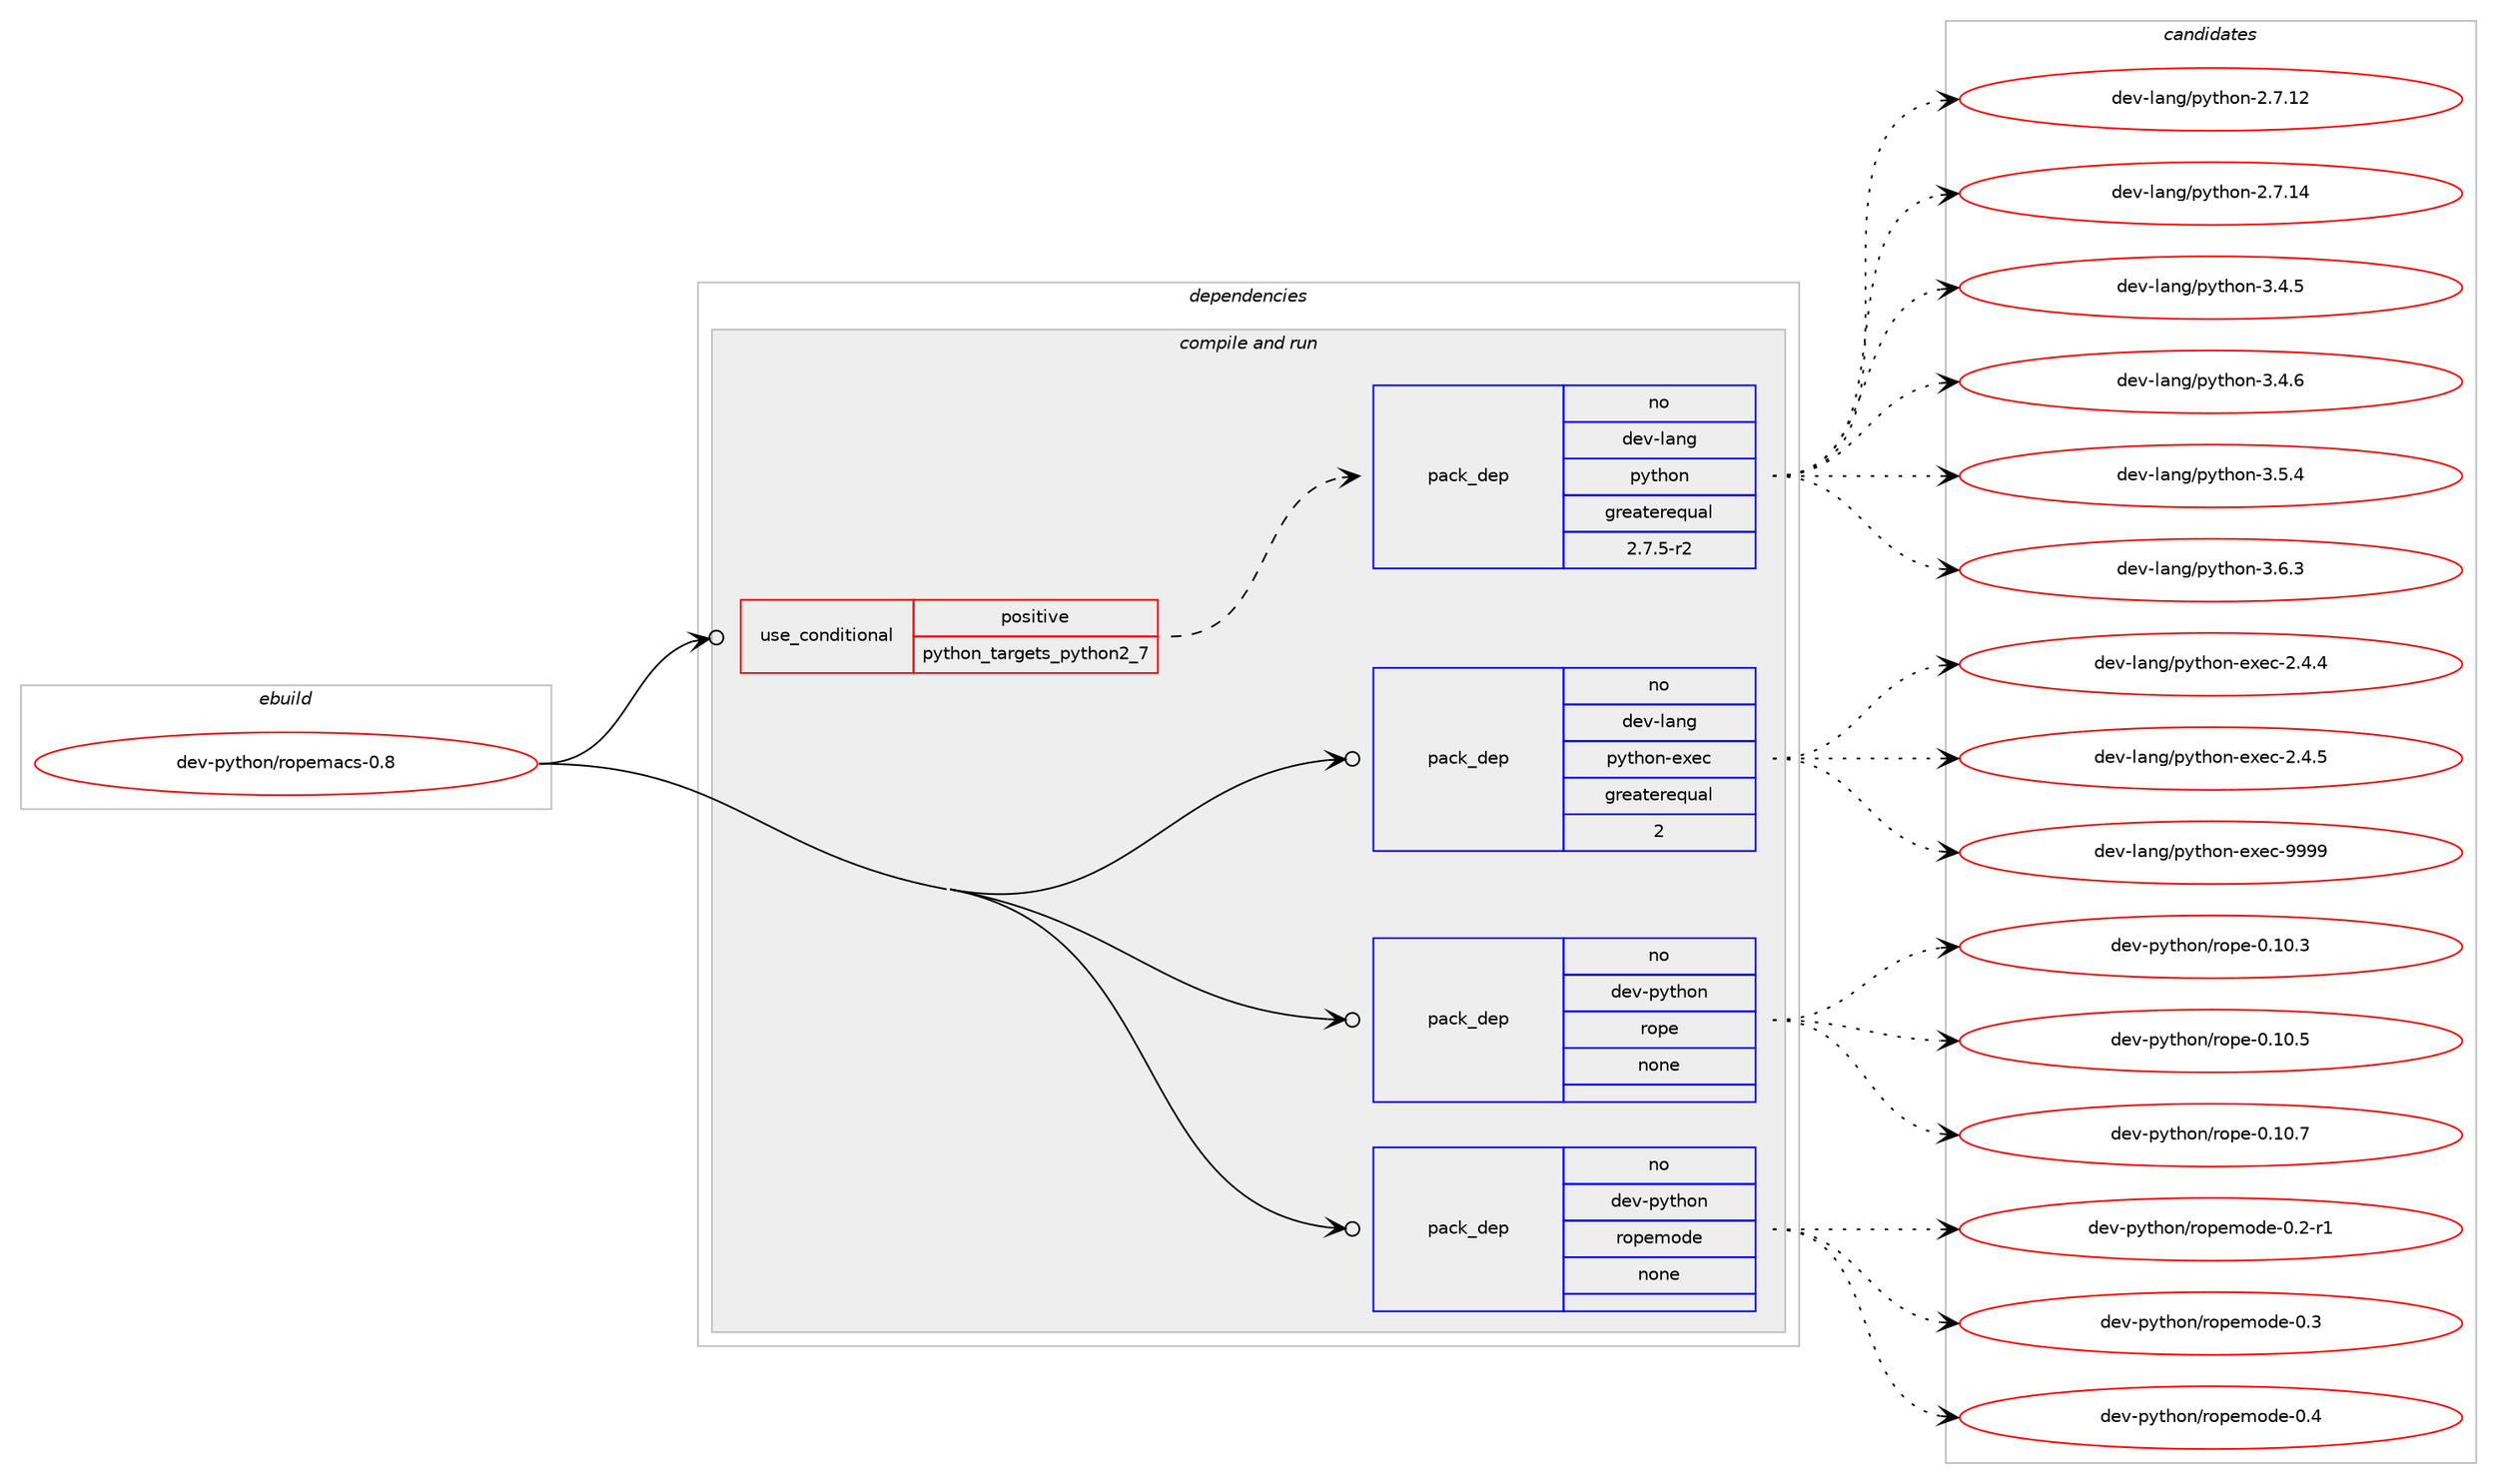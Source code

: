 digraph prolog {

# *************
# Graph options
# *************

newrank=true;
concentrate=true;
compound=true;
graph [rankdir=LR,fontname=Helvetica,fontsize=10,ranksep=1.5];#, ranksep=2.5, nodesep=0.2];
edge  [arrowhead=vee];
node  [fontname=Helvetica,fontsize=10];

# **********
# The ebuild
# **********

subgraph cluster_leftcol {
color=gray;
rank=same;
label=<<i>ebuild</i>>;
id [label="dev-python/ropemacs-0.8", color=red, width=4, href="../dev-python/ropemacs-0.8.svg"];
}

# ****************
# The dependencies
# ****************

subgraph cluster_midcol {
color=gray;
label=<<i>dependencies</i>>;
subgraph cluster_compile {
fillcolor="#eeeeee";
style=filled;
label=<<i>compile</i>>;
}
subgraph cluster_compileandrun {
fillcolor="#eeeeee";
style=filled;
label=<<i>compile and run</i>>;
subgraph cond41169 {
dependency185872 [label=<<TABLE BORDER="0" CELLBORDER="1" CELLSPACING="0" CELLPADDING="4"><TR><TD ROWSPAN="3" CELLPADDING="10">use_conditional</TD></TR><TR><TD>positive</TD></TR><TR><TD>python_targets_python2_7</TD></TR></TABLE>>, shape=none, color=red];
subgraph pack140749 {
dependency185873 [label=<<TABLE BORDER="0" CELLBORDER="1" CELLSPACING="0" CELLPADDING="4" WIDTH="220"><TR><TD ROWSPAN="6" CELLPADDING="30">pack_dep</TD></TR><TR><TD WIDTH="110">no</TD></TR><TR><TD>dev-lang</TD></TR><TR><TD>python</TD></TR><TR><TD>greaterequal</TD></TR><TR><TD>2.7.5-r2</TD></TR></TABLE>>, shape=none, color=blue];
}
dependency185872:e -> dependency185873:w [weight=20,style="dashed",arrowhead="vee"];
}
id:e -> dependency185872:w [weight=20,style="solid",arrowhead="odotvee"];
subgraph pack140750 {
dependency185874 [label=<<TABLE BORDER="0" CELLBORDER="1" CELLSPACING="0" CELLPADDING="4" WIDTH="220"><TR><TD ROWSPAN="6" CELLPADDING="30">pack_dep</TD></TR><TR><TD WIDTH="110">no</TD></TR><TR><TD>dev-lang</TD></TR><TR><TD>python-exec</TD></TR><TR><TD>greaterequal</TD></TR><TR><TD>2</TD></TR></TABLE>>, shape=none, color=blue];
}
id:e -> dependency185874:w [weight=20,style="solid",arrowhead="odotvee"];
subgraph pack140751 {
dependency185875 [label=<<TABLE BORDER="0" CELLBORDER="1" CELLSPACING="0" CELLPADDING="4" WIDTH="220"><TR><TD ROWSPAN="6" CELLPADDING="30">pack_dep</TD></TR><TR><TD WIDTH="110">no</TD></TR><TR><TD>dev-python</TD></TR><TR><TD>rope</TD></TR><TR><TD>none</TD></TR><TR><TD></TD></TR></TABLE>>, shape=none, color=blue];
}
id:e -> dependency185875:w [weight=20,style="solid",arrowhead="odotvee"];
subgraph pack140752 {
dependency185876 [label=<<TABLE BORDER="0" CELLBORDER="1" CELLSPACING="0" CELLPADDING="4" WIDTH="220"><TR><TD ROWSPAN="6" CELLPADDING="30">pack_dep</TD></TR><TR><TD WIDTH="110">no</TD></TR><TR><TD>dev-python</TD></TR><TR><TD>ropemode</TD></TR><TR><TD>none</TD></TR><TR><TD></TD></TR></TABLE>>, shape=none, color=blue];
}
id:e -> dependency185876:w [weight=20,style="solid",arrowhead="odotvee"];
}
subgraph cluster_run {
fillcolor="#eeeeee";
style=filled;
label=<<i>run</i>>;
}
}

# **************
# The candidates
# **************

subgraph cluster_choices {
rank=same;
color=gray;
label=<<i>candidates</i>>;

subgraph choice140749 {
color=black;
nodesep=1;
choice10010111845108971101034711212111610411111045504655464950 [label="dev-lang/python-2.7.12", color=red, width=4,href="../dev-lang/python-2.7.12.svg"];
choice10010111845108971101034711212111610411111045504655464952 [label="dev-lang/python-2.7.14", color=red, width=4,href="../dev-lang/python-2.7.14.svg"];
choice100101118451089711010347112121116104111110455146524653 [label="dev-lang/python-3.4.5", color=red, width=4,href="../dev-lang/python-3.4.5.svg"];
choice100101118451089711010347112121116104111110455146524654 [label="dev-lang/python-3.4.6", color=red, width=4,href="../dev-lang/python-3.4.6.svg"];
choice100101118451089711010347112121116104111110455146534652 [label="dev-lang/python-3.5.4", color=red, width=4,href="../dev-lang/python-3.5.4.svg"];
choice100101118451089711010347112121116104111110455146544651 [label="dev-lang/python-3.6.3", color=red, width=4,href="../dev-lang/python-3.6.3.svg"];
dependency185873:e -> choice10010111845108971101034711212111610411111045504655464950:w [style=dotted,weight="100"];
dependency185873:e -> choice10010111845108971101034711212111610411111045504655464952:w [style=dotted,weight="100"];
dependency185873:e -> choice100101118451089711010347112121116104111110455146524653:w [style=dotted,weight="100"];
dependency185873:e -> choice100101118451089711010347112121116104111110455146524654:w [style=dotted,weight="100"];
dependency185873:e -> choice100101118451089711010347112121116104111110455146534652:w [style=dotted,weight="100"];
dependency185873:e -> choice100101118451089711010347112121116104111110455146544651:w [style=dotted,weight="100"];
}
subgraph choice140750 {
color=black;
nodesep=1;
choice1001011184510897110103471121211161041111104510112010199455046524652 [label="dev-lang/python-exec-2.4.4", color=red, width=4,href="../dev-lang/python-exec-2.4.4.svg"];
choice1001011184510897110103471121211161041111104510112010199455046524653 [label="dev-lang/python-exec-2.4.5", color=red, width=4,href="../dev-lang/python-exec-2.4.5.svg"];
choice10010111845108971101034711212111610411111045101120101994557575757 [label="dev-lang/python-exec-9999", color=red, width=4,href="../dev-lang/python-exec-9999.svg"];
dependency185874:e -> choice1001011184510897110103471121211161041111104510112010199455046524652:w [style=dotted,weight="100"];
dependency185874:e -> choice1001011184510897110103471121211161041111104510112010199455046524653:w [style=dotted,weight="100"];
dependency185874:e -> choice10010111845108971101034711212111610411111045101120101994557575757:w [style=dotted,weight="100"];
}
subgraph choice140751 {
color=black;
nodesep=1;
choice100101118451121211161041111104711411111210145484649484651 [label="dev-python/rope-0.10.3", color=red, width=4,href="../dev-python/rope-0.10.3.svg"];
choice100101118451121211161041111104711411111210145484649484653 [label="dev-python/rope-0.10.5", color=red, width=4,href="../dev-python/rope-0.10.5.svg"];
choice100101118451121211161041111104711411111210145484649484655 [label="dev-python/rope-0.10.7", color=red, width=4,href="../dev-python/rope-0.10.7.svg"];
dependency185875:e -> choice100101118451121211161041111104711411111210145484649484651:w [style=dotted,weight="100"];
dependency185875:e -> choice100101118451121211161041111104711411111210145484649484653:w [style=dotted,weight="100"];
dependency185875:e -> choice100101118451121211161041111104711411111210145484649484655:w [style=dotted,weight="100"];
}
subgraph choice140752 {
color=black;
nodesep=1;
choice1001011184511212111610411111047114111112101109111100101454846504511449 [label="dev-python/ropemode-0.2-r1", color=red, width=4,href="../dev-python/ropemode-0.2-r1.svg"];
choice100101118451121211161041111104711411111210110911110010145484651 [label="dev-python/ropemode-0.3", color=red, width=4,href="../dev-python/ropemode-0.3.svg"];
choice100101118451121211161041111104711411111210110911110010145484652 [label="dev-python/ropemode-0.4", color=red, width=4,href="../dev-python/ropemode-0.4.svg"];
dependency185876:e -> choice1001011184511212111610411111047114111112101109111100101454846504511449:w [style=dotted,weight="100"];
dependency185876:e -> choice100101118451121211161041111104711411111210110911110010145484651:w [style=dotted,weight="100"];
dependency185876:e -> choice100101118451121211161041111104711411111210110911110010145484652:w [style=dotted,weight="100"];
}
}

}
